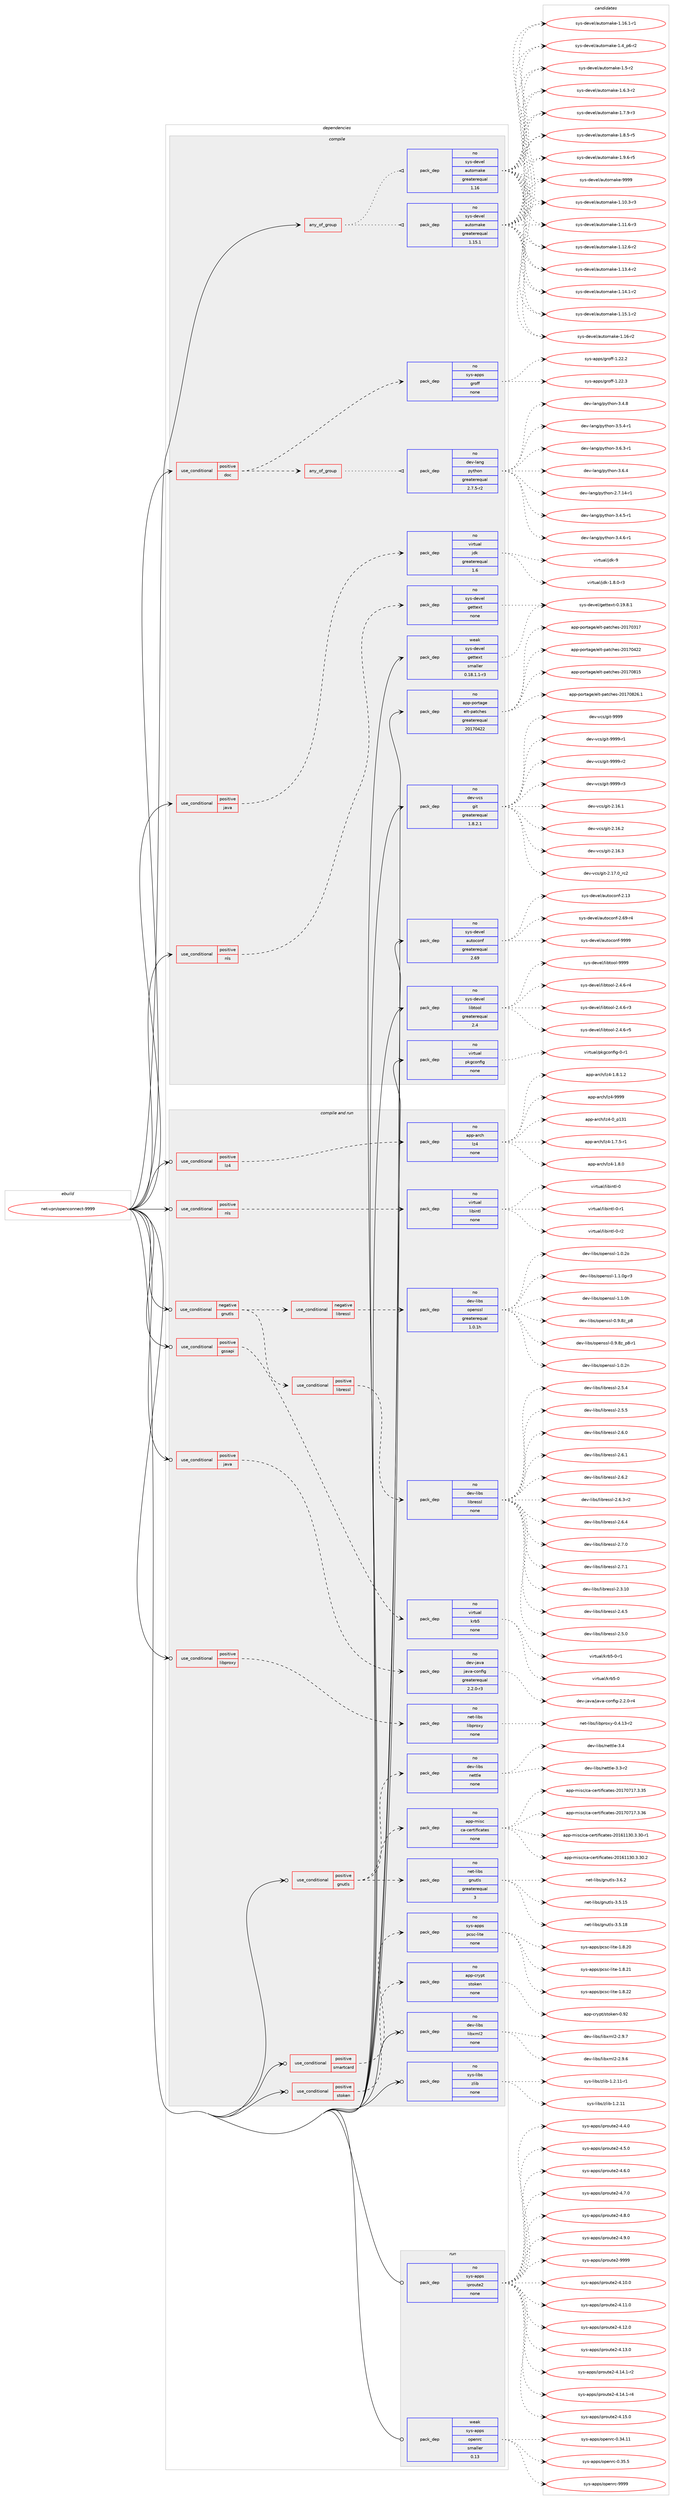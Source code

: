 digraph prolog {

# *************
# Graph options
# *************

newrank=true;
concentrate=true;
compound=true;
graph [rankdir=LR,fontname=Helvetica,fontsize=10,ranksep=1.5];#, ranksep=2.5, nodesep=0.2];
edge  [arrowhead=vee];
node  [fontname=Helvetica,fontsize=10];

# **********
# The ebuild
# **********

subgraph cluster_leftcol {
color=gray;
rank=same;
label=<<i>ebuild</i>>;
id [label="net-vpn/openconnect-9999", color=red, width=4, href="../net-vpn/openconnect-9999.svg"];
}

# ****************
# The dependencies
# ****************

subgraph cluster_midcol {
color=gray;
label=<<i>dependencies</i>>;
subgraph cluster_compile {
fillcolor="#eeeeee";
style=filled;
label=<<i>compile</i>>;
subgraph any49 {
dependency1854 [label=<<TABLE BORDER="0" CELLBORDER="1" CELLSPACING="0" CELLPADDING="4"><TR><TD CELLPADDING="10">any_of_group</TD></TR></TABLE>>, shape=none, color=red];subgraph pack1318 {
dependency1855 [label=<<TABLE BORDER="0" CELLBORDER="1" CELLSPACING="0" CELLPADDING="4" WIDTH="220"><TR><TD ROWSPAN="6" CELLPADDING="30">pack_dep</TD></TR><TR><TD WIDTH="110">no</TD></TR><TR><TD>sys-devel</TD></TR><TR><TD>automake</TD></TR><TR><TD>greaterequal</TD></TR><TR><TD>1.16</TD></TR></TABLE>>, shape=none, color=blue];
}
dependency1854:e -> dependency1855:w [weight=20,style="dotted",arrowhead="oinv"];
subgraph pack1319 {
dependency1856 [label=<<TABLE BORDER="0" CELLBORDER="1" CELLSPACING="0" CELLPADDING="4" WIDTH="220"><TR><TD ROWSPAN="6" CELLPADDING="30">pack_dep</TD></TR><TR><TD WIDTH="110">no</TD></TR><TR><TD>sys-devel</TD></TR><TR><TD>automake</TD></TR><TR><TD>greaterequal</TD></TR><TR><TD>1.15.1</TD></TR></TABLE>>, shape=none, color=blue];
}
dependency1854:e -> dependency1856:w [weight=20,style="dotted",arrowhead="oinv"];
}
id:e -> dependency1854:w [weight=20,style="solid",arrowhead="vee"];
subgraph cond488 {
dependency1857 [label=<<TABLE BORDER="0" CELLBORDER="1" CELLSPACING="0" CELLPADDING="4"><TR><TD ROWSPAN="3" CELLPADDING="10">use_conditional</TD></TR><TR><TD>positive</TD></TR><TR><TD>doc</TD></TR></TABLE>>, shape=none, color=red];
subgraph any50 {
dependency1858 [label=<<TABLE BORDER="0" CELLBORDER="1" CELLSPACING="0" CELLPADDING="4"><TR><TD CELLPADDING="10">any_of_group</TD></TR></TABLE>>, shape=none, color=red];subgraph pack1320 {
dependency1859 [label=<<TABLE BORDER="0" CELLBORDER="1" CELLSPACING="0" CELLPADDING="4" WIDTH="220"><TR><TD ROWSPAN="6" CELLPADDING="30">pack_dep</TD></TR><TR><TD WIDTH="110">no</TD></TR><TR><TD>dev-lang</TD></TR><TR><TD>python</TD></TR><TR><TD>greaterequal</TD></TR><TR><TD>2.7.5-r2</TD></TR></TABLE>>, shape=none, color=blue];
}
dependency1858:e -> dependency1859:w [weight=20,style="dotted",arrowhead="oinv"];
}
dependency1857:e -> dependency1858:w [weight=20,style="dashed",arrowhead="vee"];
subgraph pack1321 {
dependency1860 [label=<<TABLE BORDER="0" CELLBORDER="1" CELLSPACING="0" CELLPADDING="4" WIDTH="220"><TR><TD ROWSPAN="6" CELLPADDING="30">pack_dep</TD></TR><TR><TD WIDTH="110">no</TD></TR><TR><TD>sys-apps</TD></TR><TR><TD>groff</TD></TR><TR><TD>none</TD></TR><TR><TD></TD></TR></TABLE>>, shape=none, color=blue];
}
dependency1857:e -> dependency1860:w [weight=20,style="dashed",arrowhead="vee"];
}
id:e -> dependency1857:w [weight=20,style="solid",arrowhead="vee"];
subgraph cond489 {
dependency1861 [label=<<TABLE BORDER="0" CELLBORDER="1" CELLSPACING="0" CELLPADDING="4"><TR><TD ROWSPAN="3" CELLPADDING="10">use_conditional</TD></TR><TR><TD>positive</TD></TR><TR><TD>java</TD></TR></TABLE>>, shape=none, color=red];
subgraph pack1322 {
dependency1862 [label=<<TABLE BORDER="0" CELLBORDER="1" CELLSPACING="0" CELLPADDING="4" WIDTH="220"><TR><TD ROWSPAN="6" CELLPADDING="30">pack_dep</TD></TR><TR><TD WIDTH="110">no</TD></TR><TR><TD>virtual</TD></TR><TR><TD>jdk</TD></TR><TR><TD>greaterequal</TD></TR><TR><TD>1.6</TD></TR></TABLE>>, shape=none, color=blue];
}
dependency1861:e -> dependency1862:w [weight=20,style="dashed",arrowhead="vee"];
}
id:e -> dependency1861:w [weight=20,style="solid",arrowhead="vee"];
subgraph cond490 {
dependency1863 [label=<<TABLE BORDER="0" CELLBORDER="1" CELLSPACING="0" CELLPADDING="4"><TR><TD ROWSPAN="3" CELLPADDING="10">use_conditional</TD></TR><TR><TD>positive</TD></TR><TR><TD>nls</TD></TR></TABLE>>, shape=none, color=red];
subgraph pack1323 {
dependency1864 [label=<<TABLE BORDER="0" CELLBORDER="1" CELLSPACING="0" CELLPADDING="4" WIDTH="220"><TR><TD ROWSPAN="6" CELLPADDING="30">pack_dep</TD></TR><TR><TD WIDTH="110">no</TD></TR><TR><TD>sys-devel</TD></TR><TR><TD>gettext</TD></TR><TR><TD>none</TD></TR><TR><TD></TD></TR></TABLE>>, shape=none, color=blue];
}
dependency1863:e -> dependency1864:w [weight=20,style="dashed",arrowhead="vee"];
}
id:e -> dependency1863:w [weight=20,style="solid",arrowhead="vee"];
subgraph pack1324 {
dependency1865 [label=<<TABLE BORDER="0" CELLBORDER="1" CELLSPACING="0" CELLPADDING="4" WIDTH="220"><TR><TD ROWSPAN="6" CELLPADDING="30">pack_dep</TD></TR><TR><TD WIDTH="110">no</TD></TR><TR><TD>app-portage</TD></TR><TR><TD>elt-patches</TD></TR><TR><TD>greaterequal</TD></TR><TR><TD>20170422</TD></TR></TABLE>>, shape=none, color=blue];
}
id:e -> dependency1865:w [weight=20,style="solid",arrowhead="vee"];
subgraph pack1325 {
dependency1866 [label=<<TABLE BORDER="0" CELLBORDER="1" CELLSPACING="0" CELLPADDING="4" WIDTH="220"><TR><TD ROWSPAN="6" CELLPADDING="30">pack_dep</TD></TR><TR><TD WIDTH="110">no</TD></TR><TR><TD>dev-vcs</TD></TR><TR><TD>git</TD></TR><TR><TD>greaterequal</TD></TR><TR><TD>1.8.2.1</TD></TR></TABLE>>, shape=none, color=blue];
}
id:e -> dependency1866:w [weight=20,style="solid",arrowhead="vee"];
subgraph pack1326 {
dependency1867 [label=<<TABLE BORDER="0" CELLBORDER="1" CELLSPACING="0" CELLPADDING="4" WIDTH="220"><TR><TD ROWSPAN="6" CELLPADDING="30">pack_dep</TD></TR><TR><TD WIDTH="110">no</TD></TR><TR><TD>sys-devel</TD></TR><TR><TD>autoconf</TD></TR><TR><TD>greaterequal</TD></TR><TR><TD>2.69</TD></TR></TABLE>>, shape=none, color=blue];
}
id:e -> dependency1867:w [weight=20,style="solid",arrowhead="vee"];
subgraph pack1327 {
dependency1868 [label=<<TABLE BORDER="0" CELLBORDER="1" CELLSPACING="0" CELLPADDING="4" WIDTH="220"><TR><TD ROWSPAN="6" CELLPADDING="30">pack_dep</TD></TR><TR><TD WIDTH="110">no</TD></TR><TR><TD>sys-devel</TD></TR><TR><TD>libtool</TD></TR><TR><TD>greaterequal</TD></TR><TR><TD>2.4</TD></TR></TABLE>>, shape=none, color=blue];
}
id:e -> dependency1868:w [weight=20,style="solid",arrowhead="vee"];
subgraph pack1328 {
dependency1869 [label=<<TABLE BORDER="0" CELLBORDER="1" CELLSPACING="0" CELLPADDING="4" WIDTH="220"><TR><TD ROWSPAN="6" CELLPADDING="30">pack_dep</TD></TR><TR><TD WIDTH="110">no</TD></TR><TR><TD>virtual</TD></TR><TR><TD>pkgconfig</TD></TR><TR><TD>none</TD></TR><TR><TD></TD></TR></TABLE>>, shape=none, color=blue];
}
id:e -> dependency1869:w [weight=20,style="solid",arrowhead="vee"];
subgraph pack1329 {
dependency1870 [label=<<TABLE BORDER="0" CELLBORDER="1" CELLSPACING="0" CELLPADDING="4" WIDTH="220"><TR><TD ROWSPAN="6" CELLPADDING="30">pack_dep</TD></TR><TR><TD WIDTH="110">weak</TD></TR><TR><TD>sys-devel</TD></TR><TR><TD>gettext</TD></TR><TR><TD>smaller</TD></TR><TR><TD>0.18.1.1-r3</TD></TR></TABLE>>, shape=none, color=blue];
}
id:e -> dependency1870:w [weight=20,style="solid",arrowhead="vee"];
}
subgraph cluster_compileandrun {
fillcolor="#eeeeee";
style=filled;
label=<<i>compile and run</i>>;
subgraph cond491 {
dependency1871 [label=<<TABLE BORDER="0" CELLBORDER="1" CELLSPACING="0" CELLPADDING="4"><TR><TD ROWSPAN="3" CELLPADDING="10">use_conditional</TD></TR><TR><TD>negative</TD></TR><TR><TD>gnutls</TD></TR></TABLE>>, shape=none, color=red];
subgraph cond492 {
dependency1872 [label=<<TABLE BORDER="0" CELLBORDER="1" CELLSPACING="0" CELLPADDING="4"><TR><TD ROWSPAN="3" CELLPADDING="10">use_conditional</TD></TR><TR><TD>negative</TD></TR><TR><TD>libressl</TD></TR></TABLE>>, shape=none, color=red];
subgraph pack1330 {
dependency1873 [label=<<TABLE BORDER="0" CELLBORDER="1" CELLSPACING="0" CELLPADDING="4" WIDTH="220"><TR><TD ROWSPAN="6" CELLPADDING="30">pack_dep</TD></TR><TR><TD WIDTH="110">no</TD></TR><TR><TD>dev-libs</TD></TR><TR><TD>openssl</TD></TR><TR><TD>greaterequal</TD></TR><TR><TD>1.0.1h</TD></TR></TABLE>>, shape=none, color=blue];
}
dependency1872:e -> dependency1873:w [weight=20,style="dashed",arrowhead="vee"];
}
dependency1871:e -> dependency1872:w [weight=20,style="dashed",arrowhead="vee"];
subgraph cond493 {
dependency1874 [label=<<TABLE BORDER="0" CELLBORDER="1" CELLSPACING="0" CELLPADDING="4"><TR><TD ROWSPAN="3" CELLPADDING="10">use_conditional</TD></TR><TR><TD>positive</TD></TR><TR><TD>libressl</TD></TR></TABLE>>, shape=none, color=red];
subgraph pack1331 {
dependency1875 [label=<<TABLE BORDER="0" CELLBORDER="1" CELLSPACING="0" CELLPADDING="4" WIDTH="220"><TR><TD ROWSPAN="6" CELLPADDING="30">pack_dep</TD></TR><TR><TD WIDTH="110">no</TD></TR><TR><TD>dev-libs</TD></TR><TR><TD>libressl</TD></TR><TR><TD>none</TD></TR><TR><TD></TD></TR></TABLE>>, shape=none, color=blue];
}
dependency1874:e -> dependency1875:w [weight=20,style="dashed",arrowhead="vee"];
}
dependency1871:e -> dependency1874:w [weight=20,style="dashed",arrowhead="vee"];
}
id:e -> dependency1871:w [weight=20,style="solid",arrowhead="odotvee"];
subgraph cond494 {
dependency1876 [label=<<TABLE BORDER="0" CELLBORDER="1" CELLSPACING="0" CELLPADDING="4"><TR><TD ROWSPAN="3" CELLPADDING="10">use_conditional</TD></TR><TR><TD>positive</TD></TR><TR><TD>gnutls</TD></TR></TABLE>>, shape=none, color=red];
subgraph pack1332 {
dependency1877 [label=<<TABLE BORDER="0" CELLBORDER="1" CELLSPACING="0" CELLPADDING="4" WIDTH="220"><TR><TD ROWSPAN="6" CELLPADDING="30">pack_dep</TD></TR><TR><TD WIDTH="110">no</TD></TR><TR><TD>app-misc</TD></TR><TR><TD>ca-certificates</TD></TR><TR><TD>none</TD></TR><TR><TD></TD></TR></TABLE>>, shape=none, color=blue];
}
dependency1876:e -> dependency1877:w [weight=20,style="dashed",arrowhead="vee"];
subgraph pack1333 {
dependency1878 [label=<<TABLE BORDER="0" CELLBORDER="1" CELLSPACING="0" CELLPADDING="4" WIDTH="220"><TR><TD ROWSPAN="6" CELLPADDING="30">pack_dep</TD></TR><TR><TD WIDTH="110">no</TD></TR><TR><TD>dev-libs</TD></TR><TR><TD>nettle</TD></TR><TR><TD>none</TD></TR><TR><TD></TD></TR></TABLE>>, shape=none, color=blue];
}
dependency1876:e -> dependency1878:w [weight=20,style="dashed",arrowhead="vee"];
subgraph pack1334 {
dependency1879 [label=<<TABLE BORDER="0" CELLBORDER="1" CELLSPACING="0" CELLPADDING="4" WIDTH="220"><TR><TD ROWSPAN="6" CELLPADDING="30">pack_dep</TD></TR><TR><TD WIDTH="110">no</TD></TR><TR><TD>net-libs</TD></TR><TR><TD>gnutls</TD></TR><TR><TD>greaterequal</TD></TR><TR><TD>3</TD></TR></TABLE>>, shape=none, color=blue];
}
dependency1876:e -> dependency1879:w [weight=20,style="dashed",arrowhead="vee"];
}
id:e -> dependency1876:w [weight=20,style="solid",arrowhead="odotvee"];
subgraph cond495 {
dependency1880 [label=<<TABLE BORDER="0" CELLBORDER="1" CELLSPACING="0" CELLPADDING="4"><TR><TD ROWSPAN="3" CELLPADDING="10">use_conditional</TD></TR><TR><TD>positive</TD></TR><TR><TD>gssapi</TD></TR></TABLE>>, shape=none, color=red];
subgraph pack1335 {
dependency1881 [label=<<TABLE BORDER="0" CELLBORDER="1" CELLSPACING="0" CELLPADDING="4" WIDTH="220"><TR><TD ROWSPAN="6" CELLPADDING="30">pack_dep</TD></TR><TR><TD WIDTH="110">no</TD></TR><TR><TD>virtual</TD></TR><TR><TD>krb5</TD></TR><TR><TD>none</TD></TR><TR><TD></TD></TR></TABLE>>, shape=none, color=blue];
}
dependency1880:e -> dependency1881:w [weight=20,style="dashed",arrowhead="vee"];
}
id:e -> dependency1880:w [weight=20,style="solid",arrowhead="odotvee"];
subgraph cond496 {
dependency1882 [label=<<TABLE BORDER="0" CELLBORDER="1" CELLSPACING="0" CELLPADDING="4"><TR><TD ROWSPAN="3" CELLPADDING="10">use_conditional</TD></TR><TR><TD>positive</TD></TR><TR><TD>java</TD></TR></TABLE>>, shape=none, color=red];
subgraph pack1336 {
dependency1883 [label=<<TABLE BORDER="0" CELLBORDER="1" CELLSPACING="0" CELLPADDING="4" WIDTH="220"><TR><TD ROWSPAN="6" CELLPADDING="30">pack_dep</TD></TR><TR><TD WIDTH="110">no</TD></TR><TR><TD>dev-java</TD></TR><TR><TD>java-config</TD></TR><TR><TD>greaterequal</TD></TR><TR><TD>2.2.0-r3</TD></TR></TABLE>>, shape=none, color=blue];
}
dependency1882:e -> dependency1883:w [weight=20,style="dashed",arrowhead="vee"];
}
id:e -> dependency1882:w [weight=20,style="solid",arrowhead="odotvee"];
subgraph cond497 {
dependency1884 [label=<<TABLE BORDER="0" CELLBORDER="1" CELLSPACING="0" CELLPADDING="4"><TR><TD ROWSPAN="3" CELLPADDING="10">use_conditional</TD></TR><TR><TD>positive</TD></TR><TR><TD>libproxy</TD></TR></TABLE>>, shape=none, color=red];
subgraph pack1337 {
dependency1885 [label=<<TABLE BORDER="0" CELLBORDER="1" CELLSPACING="0" CELLPADDING="4" WIDTH="220"><TR><TD ROWSPAN="6" CELLPADDING="30">pack_dep</TD></TR><TR><TD WIDTH="110">no</TD></TR><TR><TD>net-libs</TD></TR><TR><TD>libproxy</TD></TR><TR><TD>none</TD></TR><TR><TD></TD></TR></TABLE>>, shape=none, color=blue];
}
dependency1884:e -> dependency1885:w [weight=20,style="dashed",arrowhead="vee"];
}
id:e -> dependency1884:w [weight=20,style="solid",arrowhead="odotvee"];
subgraph cond498 {
dependency1886 [label=<<TABLE BORDER="0" CELLBORDER="1" CELLSPACING="0" CELLPADDING="4"><TR><TD ROWSPAN="3" CELLPADDING="10">use_conditional</TD></TR><TR><TD>positive</TD></TR><TR><TD>lz4</TD></TR></TABLE>>, shape=none, color=red];
subgraph pack1338 {
dependency1887 [label=<<TABLE BORDER="0" CELLBORDER="1" CELLSPACING="0" CELLPADDING="4" WIDTH="220"><TR><TD ROWSPAN="6" CELLPADDING="30">pack_dep</TD></TR><TR><TD WIDTH="110">no</TD></TR><TR><TD>app-arch</TD></TR><TR><TD>lz4</TD></TR><TR><TD>none</TD></TR><TR><TD></TD></TR></TABLE>>, shape=none, color=blue];
}
dependency1886:e -> dependency1887:w [weight=20,style="dashed",arrowhead="vee"];
}
id:e -> dependency1886:w [weight=20,style="solid",arrowhead="odotvee"];
subgraph cond499 {
dependency1888 [label=<<TABLE BORDER="0" CELLBORDER="1" CELLSPACING="0" CELLPADDING="4"><TR><TD ROWSPAN="3" CELLPADDING="10">use_conditional</TD></TR><TR><TD>positive</TD></TR><TR><TD>nls</TD></TR></TABLE>>, shape=none, color=red];
subgraph pack1339 {
dependency1889 [label=<<TABLE BORDER="0" CELLBORDER="1" CELLSPACING="0" CELLPADDING="4" WIDTH="220"><TR><TD ROWSPAN="6" CELLPADDING="30">pack_dep</TD></TR><TR><TD WIDTH="110">no</TD></TR><TR><TD>virtual</TD></TR><TR><TD>libintl</TD></TR><TR><TD>none</TD></TR><TR><TD></TD></TR></TABLE>>, shape=none, color=blue];
}
dependency1888:e -> dependency1889:w [weight=20,style="dashed",arrowhead="vee"];
}
id:e -> dependency1888:w [weight=20,style="solid",arrowhead="odotvee"];
subgraph cond500 {
dependency1890 [label=<<TABLE BORDER="0" CELLBORDER="1" CELLSPACING="0" CELLPADDING="4"><TR><TD ROWSPAN="3" CELLPADDING="10">use_conditional</TD></TR><TR><TD>positive</TD></TR><TR><TD>smartcard</TD></TR></TABLE>>, shape=none, color=red];
subgraph pack1340 {
dependency1891 [label=<<TABLE BORDER="0" CELLBORDER="1" CELLSPACING="0" CELLPADDING="4" WIDTH="220"><TR><TD ROWSPAN="6" CELLPADDING="30">pack_dep</TD></TR><TR><TD WIDTH="110">no</TD></TR><TR><TD>sys-apps</TD></TR><TR><TD>pcsc-lite</TD></TR><TR><TD>none</TD></TR><TR><TD></TD></TR></TABLE>>, shape=none, color=blue];
}
dependency1890:e -> dependency1891:w [weight=20,style="dashed",arrowhead="vee"];
}
id:e -> dependency1890:w [weight=20,style="solid",arrowhead="odotvee"];
subgraph cond501 {
dependency1892 [label=<<TABLE BORDER="0" CELLBORDER="1" CELLSPACING="0" CELLPADDING="4"><TR><TD ROWSPAN="3" CELLPADDING="10">use_conditional</TD></TR><TR><TD>positive</TD></TR><TR><TD>stoken</TD></TR></TABLE>>, shape=none, color=red];
subgraph pack1341 {
dependency1893 [label=<<TABLE BORDER="0" CELLBORDER="1" CELLSPACING="0" CELLPADDING="4" WIDTH="220"><TR><TD ROWSPAN="6" CELLPADDING="30">pack_dep</TD></TR><TR><TD WIDTH="110">no</TD></TR><TR><TD>app-crypt</TD></TR><TR><TD>stoken</TD></TR><TR><TD>none</TD></TR><TR><TD></TD></TR></TABLE>>, shape=none, color=blue];
}
dependency1892:e -> dependency1893:w [weight=20,style="dashed",arrowhead="vee"];
}
id:e -> dependency1892:w [weight=20,style="solid",arrowhead="odotvee"];
subgraph pack1342 {
dependency1894 [label=<<TABLE BORDER="0" CELLBORDER="1" CELLSPACING="0" CELLPADDING="4" WIDTH="220"><TR><TD ROWSPAN="6" CELLPADDING="30">pack_dep</TD></TR><TR><TD WIDTH="110">no</TD></TR><TR><TD>dev-libs</TD></TR><TR><TD>libxml2</TD></TR><TR><TD>none</TD></TR><TR><TD></TD></TR></TABLE>>, shape=none, color=blue];
}
id:e -> dependency1894:w [weight=20,style="solid",arrowhead="odotvee"];
subgraph pack1343 {
dependency1895 [label=<<TABLE BORDER="0" CELLBORDER="1" CELLSPACING="0" CELLPADDING="4" WIDTH="220"><TR><TD ROWSPAN="6" CELLPADDING="30">pack_dep</TD></TR><TR><TD WIDTH="110">no</TD></TR><TR><TD>sys-libs</TD></TR><TR><TD>zlib</TD></TR><TR><TD>none</TD></TR><TR><TD></TD></TR></TABLE>>, shape=none, color=blue];
}
id:e -> dependency1895:w [weight=20,style="solid",arrowhead="odotvee"];
}
subgraph cluster_run {
fillcolor="#eeeeee";
style=filled;
label=<<i>run</i>>;
subgraph pack1344 {
dependency1896 [label=<<TABLE BORDER="0" CELLBORDER="1" CELLSPACING="0" CELLPADDING="4" WIDTH="220"><TR><TD ROWSPAN="6" CELLPADDING="30">pack_dep</TD></TR><TR><TD WIDTH="110">no</TD></TR><TR><TD>sys-apps</TD></TR><TR><TD>iproute2</TD></TR><TR><TD>none</TD></TR><TR><TD></TD></TR></TABLE>>, shape=none, color=blue];
}
id:e -> dependency1896:w [weight=20,style="solid",arrowhead="odot"];
subgraph pack1345 {
dependency1897 [label=<<TABLE BORDER="0" CELLBORDER="1" CELLSPACING="0" CELLPADDING="4" WIDTH="220"><TR><TD ROWSPAN="6" CELLPADDING="30">pack_dep</TD></TR><TR><TD WIDTH="110">weak</TD></TR><TR><TD>sys-apps</TD></TR><TR><TD>openrc</TD></TR><TR><TD>smaller</TD></TR><TR><TD>0.13</TD></TR></TABLE>>, shape=none, color=blue];
}
id:e -> dependency1897:w [weight=20,style="solid",arrowhead="odot"];
}
}

# **************
# The candidates
# **************

subgraph cluster_choices {
rank=same;
color=gray;
label=<<i>candidates</i>>;

subgraph choice1318 {
color=black;
nodesep=1;
choice11512111545100101118101108479711711611110997107101454946494846514511451 [label="sys-devel/automake-1.10.3-r3", color=red, width=4,href="../sys-devel/automake-1.10.3-r3.svg"];
choice11512111545100101118101108479711711611110997107101454946494946544511451 [label="sys-devel/automake-1.11.6-r3", color=red, width=4,href="../sys-devel/automake-1.11.6-r3.svg"];
choice11512111545100101118101108479711711611110997107101454946495046544511450 [label="sys-devel/automake-1.12.6-r2", color=red, width=4,href="../sys-devel/automake-1.12.6-r2.svg"];
choice11512111545100101118101108479711711611110997107101454946495146524511450 [label="sys-devel/automake-1.13.4-r2", color=red, width=4,href="../sys-devel/automake-1.13.4-r2.svg"];
choice11512111545100101118101108479711711611110997107101454946495246494511450 [label="sys-devel/automake-1.14.1-r2", color=red, width=4,href="../sys-devel/automake-1.14.1-r2.svg"];
choice11512111545100101118101108479711711611110997107101454946495346494511450 [label="sys-devel/automake-1.15.1-r2", color=red, width=4,href="../sys-devel/automake-1.15.1-r2.svg"];
choice1151211154510010111810110847971171161111099710710145494649544511450 [label="sys-devel/automake-1.16-r2", color=red, width=4,href="../sys-devel/automake-1.16-r2.svg"];
choice11512111545100101118101108479711711611110997107101454946495446494511449 [label="sys-devel/automake-1.16.1-r1", color=red, width=4,href="../sys-devel/automake-1.16.1-r1.svg"];
choice115121115451001011181011084797117116111109971071014549465295112544511450 [label="sys-devel/automake-1.4_p6-r2", color=red, width=4,href="../sys-devel/automake-1.4_p6-r2.svg"];
choice11512111545100101118101108479711711611110997107101454946534511450 [label="sys-devel/automake-1.5-r2", color=red, width=4,href="../sys-devel/automake-1.5-r2.svg"];
choice115121115451001011181011084797117116111109971071014549465446514511450 [label="sys-devel/automake-1.6.3-r2", color=red, width=4,href="../sys-devel/automake-1.6.3-r2.svg"];
choice115121115451001011181011084797117116111109971071014549465546574511451 [label="sys-devel/automake-1.7.9-r3", color=red, width=4,href="../sys-devel/automake-1.7.9-r3.svg"];
choice115121115451001011181011084797117116111109971071014549465646534511453 [label="sys-devel/automake-1.8.5-r5", color=red, width=4,href="../sys-devel/automake-1.8.5-r5.svg"];
choice115121115451001011181011084797117116111109971071014549465746544511453 [label="sys-devel/automake-1.9.6-r5", color=red, width=4,href="../sys-devel/automake-1.9.6-r5.svg"];
choice115121115451001011181011084797117116111109971071014557575757 [label="sys-devel/automake-9999", color=red, width=4,href="../sys-devel/automake-9999.svg"];
dependency1855:e -> choice11512111545100101118101108479711711611110997107101454946494846514511451:w [style=dotted,weight="100"];
dependency1855:e -> choice11512111545100101118101108479711711611110997107101454946494946544511451:w [style=dotted,weight="100"];
dependency1855:e -> choice11512111545100101118101108479711711611110997107101454946495046544511450:w [style=dotted,weight="100"];
dependency1855:e -> choice11512111545100101118101108479711711611110997107101454946495146524511450:w [style=dotted,weight="100"];
dependency1855:e -> choice11512111545100101118101108479711711611110997107101454946495246494511450:w [style=dotted,weight="100"];
dependency1855:e -> choice11512111545100101118101108479711711611110997107101454946495346494511450:w [style=dotted,weight="100"];
dependency1855:e -> choice1151211154510010111810110847971171161111099710710145494649544511450:w [style=dotted,weight="100"];
dependency1855:e -> choice11512111545100101118101108479711711611110997107101454946495446494511449:w [style=dotted,weight="100"];
dependency1855:e -> choice115121115451001011181011084797117116111109971071014549465295112544511450:w [style=dotted,weight="100"];
dependency1855:e -> choice11512111545100101118101108479711711611110997107101454946534511450:w [style=dotted,weight="100"];
dependency1855:e -> choice115121115451001011181011084797117116111109971071014549465446514511450:w [style=dotted,weight="100"];
dependency1855:e -> choice115121115451001011181011084797117116111109971071014549465546574511451:w [style=dotted,weight="100"];
dependency1855:e -> choice115121115451001011181011084797117116111109971071014549465646534511453:w [style=dotted,weight="100"];
dependency1855:e -> choice115121115451001011181011084797117116111109971071014549465746544511453:w [style=dotted,weight="100"];
dependency1855:e -> choice115121115451001011181011084797117116111109971071014557575757:w [style=dotted,weight="100"];
}
subgraph choice1319 {
color=black;
nodesep=1;
choice11512111545100101118101108479711711611110997107101454946494846514511451 [label="sys-devel/automake-1.10.3-r3", color=red, width=4,href="../sys-devel/automake-1.10.3-r3.svg"];
choice11512111545100101118101108479711711611110997107101454946494946544511451 [label="sys-devel/automake-1.11.6-r3", color=red, width=4,href="../sys-devel/automake-1.11.6-r3.svg"];
choice11512111545100101118101108479711711611110997107101454946495046544511450 [label="sys-devel/automake-1.12.6-r2", color=red, width=4,href="../sys-devel/automake-1.12.6-r2.svg"];
choice11512111545100101118101108479711711611110997107101454946495146524511450 [label="sys-devel/automake-1.13.4-r2", color=red, width=4,href="../sys-devel/automake-1.13.4-r2.svg"];
choice11512111545100101118101108479711711611110997107101454946495246494511450 [label="sys-devel/automake-1.14.1-r2", color=red, width=4,href="../sys-devel/automake-1.14.1-r2.svg"];
choice11512111545100101118101108479711711611110997107101454946495346494511450 [label="sys-devel/automake-1.15.1-r2", color=red, width=4,href="../sys-devel/automake-1.15.1-r2.svg"];
choice1151211154510010111810110847971171161111099710710145494649544511450 [label="sys-devel/automake-1.16-r2", color=red, width=4,href="../sys-devel/automake-1.16-r2.svg"];
choice11512111545100101118101108479711711611110997107101454946495446494511449 [label="sys-devel/automake-1.16.1-r1", color=red, width=4,href="../sys-devel/automake-1.16.1-r1.svg"];
choice115121115451001011181011084797117116111109971071014549465295112544511450 [label="sys-devel/automake-1.4_p6-r2", color=red, width=4,href="../sys-devel/automake-1.4_p6-r2.svg"];
choice11512111545100101118101108479711711611110997107101454946534511450 [label="sys-devel/automake-1.5-r2", color=red, width=4,href="../sys-devel/automake-1.5-r2.svg"];
choice115121115451001011181011084797117116111109971071014549465446514511450 [label="sys-devel/automake-1.6.3-r2", color=red, width=4,href="../sys-devel/automake-1.6.3-r2.svg"];
choice115121115451001011181011084797117116111109971071014549465546574511451 [label="sys-devel/automake-1.7.9-r3", color=red, width=4,href="../sys-devel/automake-1.7.9-r3.svg"];
choice115121115451001011181011084797117116111109971071014549465646534511453 [label="sys-devel/automake-1.8.5-r5", color=red, width=4,href="../sys-devel/automake-1.8.5-r5.svg"];
choice115121115451001011181011084797117116111109971071014549465746544511453 [label="sys-devel/automake-1.9.6-r5", color=red, width=4,href="../sys-devel/automake-1.9.6-r5.svg"];
choice115121115451001011181011084797117116111109971071014557575757 [label="sys-devel/automake-9999", color=red, width=4,href="../sys-devel/automake-9999.svg"];
dependency1856:e -> choice11512111545100101118101108479711711611110997107101454946494846514511451:w [style=dotted,weight="100"];
dependency1856:e -> choice11512111545100101118101108479711711611110997107101454946494946544511451:w [style=dotted,weight="100"];
dependency1856:e -> choice11512111545100101118101108479711711611110997107101454946495046544511450:w [style=dotted,weight="100"];
dependency1856:e -> choice11512111545100101118101108479711711611110997107101454946495146524511450:w [style=dotted,weight="100"];
dependency1856:e -> choice11512111545100101118101108479711711611110997107101454946495246494511450:w [style=dotted,weight="100"];
dependency1856:e -> choice11512111545100101118101108479711711611110997107101454946495346494511450:w [style=dotted,weight="100"];
dependency1856:e -> choice1151211154510010111810110847971171161111099710710145494649544511450:w [style=dotted,weight="100"];
dependency1856:e -> choice11512111545100101118101108479711711611110997107101454946495446494511449:w [style=dotted,weight="100"];
dependency1856:e -> choice115121115451001011181011084797117116111109971071014549465295112544511450:w [style=dotted,weight="100"];
dependency1856:e -> choice11512111545100101118101108479711711611110997107101454946534511450:w [style=dotted,weight="100"];
dependency1856:e -> choice115121115451001011181011084797117116111109971071014549465446514511450:w [style=dotted,weight="100"];
dependency1856:e -> choice115121115451001011181011084797117116111109971071014549465546574511451:w [style=dotted,weight="100"];
dependency1856:e -> choice115121115451001011181011084797117116111109971071014549465646534511453:w [style=dotted,weight="100"];
dependency1856:e -> choice115121115451001011181011084797117116111109971071014549465746544511453:w [style=dotted,weight="100"];
dependency1856:e -> choice115121115451001011181011084797117116111109971071014557575757:w [style=dotted,weight="100"];
}
subgraph choice1320 {
color=black;
nodesep=1;
choice100101118451089711010347112121116104111110455046554649524511449 [label="dev-lang/python-2.7.14-r1", color=red, width=4,href="../dev-lang/python-2.7.14-r1.svg"];
choice1001011184510897110103471121211161041111104551465246534511449 [label="dev-lang/python-3.4.5-r1", color=red, width=4,href="../dev-lang/python-3.4.5-r1.svg"];
choice1001011184510897110103471121211161041111104551465246544511449 [label="dev-lang/python-3.4.6-r1", color=red, width=4,href="../dev-lang/python-3.4.6-r1.svg"];
choice100101118451089711010347112121116104111110455146524656 [label="dev-lang/python-3.4.8", color=red, width=4,href="../dev-lang/python-3.4.8.svg"];
choice1001011184510897110103471121211161041111104551465346524511449 [label="dev-lang/python-3.5.4-r1", color=red, width=4,href="../dev-lang/python-3.5.4-r1.svg"];
choice1001011184510897110103471121211161041111104551465446514511449 [label="dev-lang/python-3.6.3-r1", color=red, width=4,href="../dev-lang/python-3.6.3-r1.svg"];
choice100101118451089711010347112121116104111110455146544652 [label="dev-lang/python-3.6.4", color=red, width=4,href="../dev-lang/python-3.6.4.svg"];
dependency1859:e -> choice100101118451089711010347112121116104111110455046554649524511449:w [style=dotted,weight="100"];
dependency1859:e -> choice1001011184510897110103471121211161041111104551465246534511449:w [style=dotted,weight="100"];
dependency1859:e -> choice1001011184510897110103471121211161041111104551465246544511449:w [style=dotted,weight="100"];
dependency1859:e -> choice100101118451089711010347112121116104111110455146524656:w [style=dotted,weight="100"];
dependency1859:e -> choice1001011184510897110103471121211161041111104551465346524511449:w [style=dotted,weight="100"];
dependency1859:e -> choice1001011184510897110103471121211161041111104551465446514511449:w [style=dotted,weight="100"];
dependency1859:e -> choice100101118451089711010347112121116104111110455146544652:w [style=dotted,weight="100"];
}
subgraph choice1321 {
color=black;
nodesep=1;
choice11512111545971121121154710311411110210245494650504650 [label="sys-apps/groff-1.22.2", color=red, width=4,href="../sys-apps/groff-1.22.2.svg"];
choice11512111545971121121154710311411110210245494650504651 [label="sys-apps/groff-1.22.3", color=red, width=4,href="../sys-apps/groff-1.22.3.svg"];
dependency1860:e -> choice11512111545971121121154710311411110210245494650504650:w [style=dotted,weight="100"];
dependency1860:e -> choice11512111545971121121154710311411110210245494650504651:w [style=dotted,weight="100"];
}
subgraph choice1322 {
color=black;
nodesep=1;
choice11810511411611797108471061001074549465646484511451 [label="virtual/jdk-1.8.0-r3", color=red, width=4,href="../virtual/jdk-1.8.0-r3.svg"];
choice11810511411611797108471061001074557 [label="virtual/jdk-9", color=red, width=4,href="../virtual/jdk-9.svg"];
dependency1862:e -> choice11810511411611797108471061001074549465646484511451:w [style=dotted,weight="100"];
dependency1862:e -> choice11810511411611797108471061001074557:w [style=dotted,weight="100"];
}
subgraph choice1323 {
color=black;
nodesep=1;
choice1151211154510010111810110847103101116116101120116454846495746564649 [label="sys-devel/gettext-0.19.8.1", color=red, width=4,href="../sys-devel/gettext-0.19.8.1.svg"];
dependency1864:e -> choice1151211154510010111810110847103101116116101120116454846495746564649:w [style=dotted,weight="100"];
}
subgraph choice1324 {
color=black;
nodesep=1;
choice97112112451121111141169710310147101108116451129711699104101115455048495548514955 [label="app-portage/elt-patches-20170317", color=red, width=4,href="../app-portage/elt-patches-20170317.svg"];
choice97112112451121111141169710310147101108116451129711699104101115455048495548525050 [label="app-portage/elt-patches-20170422", color=red, width=4,href="../app-portage/elt-patches-20170422.svg"];
choice97112112451121111141169710310147101108116451129711699104101115455048495548564953 [label="app-portage/elt-patches-20170815", color=red, width=4,href="../app-portage/elt-patches-20170815.svg"];
choice971121124511211111411697103101471011081164511297116991041011154550484955485650544649 [label="app-portage/elt-patches-20170826.1", color=red, width=4,href="../app-portage/elt-patches-20170826.1.svg"];
dependency1865:e -> choice97112112451121111141169710310147101108116451129711699104101115455048495548514955:w [style=dotted,weight="100"];
dependency1865:e -> choice97112112451121111141169710310147101108116451129711699104101115455048495548525050:w [style=dotted,weight="100"];
dependency1865:e -> choice97112112451121111141169710310147101108116451129711699104101115455048495548564953:w [style=dotted,weight="100"];
dependency1865:e -> choice971121124511211111411697103101471011081164511297116991041011154550484955485650544649:w [style=dotted,weight="100"];
}
subgraph choice1325 {
color=black;
nodesep=1;
choice10010111845118991154710310511645504649544649 [label="dev-vcs/git-2.16.1", color=red, width=4,href="../dev-vcs/git-2.16.1.svg"];
choice10010111845118991154710310511645504649544650 [label="dev-vcs/git-2.16.2", color=red, width=4,href="../dev-vcs/git-2.16.2.svg"];
choice10010111845118991154710310511645504649544651 [label="dev-vcs/git-2.16.3", color=red, width=4,href="../dev-vcs/git-2.16.3.svg"];
choice10010111845118991154710310511645504649554648951149950 [label="dev-vcs/git-2.17.0_rc2", color=red, width=4,href="../dev-vcs/git-2.17.0_rc2.svg"];
choice1001011184511899115471031051164557575757 [label="dev-vcs/git-9999", color=red, width=4,href="../dev-vcs/git-9999.svg"];
choice10010111845118991154710310511645575757574511449 [label="dev-vcs/git-9999-r1", color=red, width=4,href="../dev-vcs/git-9999-r1.svg"];
choice10010111845118991154710310511645575757574511450 [label="dev-vcs/git-9999-r2", color=red, width=4,href="../dev-vcs/git-9999-r2.svg"];
choice10010111845118991154710310511645575757574511451 [label="dev-vcs/git-9999-r3", color=red, width=4,href="../dev-vcs/git-9999-r3.svg"];
dependency1866:e -> choice10010111845118991154710310511645504649544649:w [style=dotted,weight="100"];
dependency1866:e -> choice10010111845118991154710310511645504649544650:w [style=dotted,weight="100"];
dependency1866:e -> choice10010111845118991154710310511645504649544651:w [style=dotted,weight="100"];
dependency1866:e -> choice10010111845118991154710310511645504649554648951149950:w [style=dotted,weight="100"];
dependency1866:e -> choice1001011184511899115471031051164557575757:w [style=dotted,weight="100"];
dependency1866:e -> choice10010111845118991154710310511645575757574511449:w [style=dotted,weight="100"];
dependency1866:e -> choice10010111845118991154710310511645575757574511450:w [style=dotted,weight="100"];
dependency1866:e -> choice10010111845118991154710310511645575757574511451:w [style=dotted,weight="100"];
}
subgraph choice1326 {
color=black;
nodesep=1;
choice115121115451001011181011084797117116111991111101024550464951 [label="sys-devel/autoconf-2.13", color=red, width=4,href="../sys-devel/autoconf-2.13.svg"];
choice1151211154510010111810110847971171161119911111010245504654574511452 [label="sys-devel/autoconf-2.69-r4", color=red, width=4,href="../sys-devel/autoconf-2.69-r4.svg"];
choice115121115451001011181011084797117116111991111101024557575757 [label="sys-devel/autoconf-9999", color=red, width=4,href="../sys-devel/autoconf-9999.svg"];
dependency1867:e -> choice115121115451001011181011084797117116111991111101024550464951:w [style=dotted,weight="100"];
dependency1867:e -> choice1151211154510010111810110847971171161119911111010245504654574511452:w [style=dotted,weight="100"];
dependency1867:e -> choice115121115451001011181011084797117116111991111101024557575757:w [style=dotted,weight="100"];
}
subgraph choice1327 {
color=black;
nodesep=1;
choice1151211154510010111810110847108105981161111111084550465246544511451 [label="sys-devel/libtool-2.4.6-r3", color=red, width=4,href="../sys-devel/libtool-2.4.6-r3.svg"];
choice1151211154510010111810110847108105981161111111084550465246544511452 [label="sys-devel/libtool-2.4.6-r4", color=red, width=4,href="../sys-devel/libtool-2.4.6-r4.svg"];
choice1151211154510010111810110847108105981161111111084550465246544511453 [label="sys-devel/libtool-2.4.6-r5", color=red, width=4,href="../sys-devel/libtool-2.4.6-r5.svg"];
choice1151211154510010111810110847108105981161111111084557575757 [label="sys-devel/libtool-9999", color=red, width=4,href="../sys-devel/libtool-9999.svg"];
dependency1868:e -> choice1151211154510010111810110847108105981161111111084550465246544511451:w [style=dotted,weight="100"];
dependency1868:e -> choice1151211154510010111810110847108105981161111111084550465246544511452:w [style=dotted,weight="100"];
dependency1868:e -> choice1151211154510010111810110847108105981161111111084550465246544511453:w [style=dotted,weight="100"];
dependency1868:e -> choice1151211154510010111810110847108105981161111111084557575757:w [style=dotted,weight="100"];
}
subgraph choice1328 {
color=black;
nodesep=1;
choice11810511411611797108471121071039911111010210510345484511449 [label="virtual/pkgconfig-0-r1", color=red, width=4,href="../virtual/pkgconfig-0-r1.svg"];
dependency1869:e -> choice11810511411611797108471121071039911111010210510345484511449:w [style=dotted,weight="100"];
}
subgraph choice1329 {
color=black;
nodesep=1;
choice1151211154510010111810110847103101116116101120116454846495746564649 [label="sys-devel/gettext-0.19.8.1", color=red, width=4,href="../sys-devel/gettext-0.19.8.1.svg"];
dependency1870:e -> choice1151211154510010111810110847103101116116101120116454846495746564649:w [style=dotted,weight="100"];
}
subgraph choice1330 {
color=black;
nodesep=1;
choice1001011184510810598115471111121011101151151084548465746561229511256 [label="dev-libs/openssl-0.9.8z_p8", color=red, width=4,href="../dev-libs/openssl-0.9.8z_p8.svg"];
choice10010111845108105981154711111210111011511510845484657465612295112564511449 [label="dev-libs/openssl-0.9.8z_p8-r1", color=red, width=4,href="../dev-libs/openssl-0.9.8z_p8-r1.svg"];
choice100101118451081059811547111112101110115115108454946484650110 [label="dev-libs/openssl-1.0.2n", color=red, width=4,href="../dev-libs/openssl-1.0.2n.svg"];
choice100101118451081059811547111112101110115115108454946484650111 [label="dev-libs/openssl-1.0.2o", color=red, width=4,href="../dev-libs/openssl-1.0.2o.svg"];
choice1001011184510810598115471111121011101151151084549464946481034511451 [label="dev-libs/openssl-1.1.0g-r3", color=red, width=4,href="../dev-libs/openssl-1.1.0g-r3.svg"];
choice100101118451081059811547111112101110115115108454946494648104 [label="dev-libs/openssl-1.1.0h", color=red, width=4,href="../dev-libs/openssl-1.1.0h.svg"];
dependency1873:e -> choice1001011184510810598115471111121011101151151084548465746561229511256:w [style=dotted,weight="100"];
dependency1873:e -> choice10010111845108105981154711111210111011511510845484657465612295112564511449:w [style=dotted,weight="100"];
dependency1873:e -> choice100101118451081059811547111112101110115115108454946484650110:w [style=dotted,weight="100"];
dependency1873:e -> choice100101118451081059811547111112101110115115108454946484650111:w [style=dotted,weight="100"];
dependency1873:e -> choice1001011184510810598115471111121011101151151084549464946481034511451:w [style=dotted,weight="100"];
dependency1873:e -> choice100101118451081059811547111112101110115115108454946494648104:w [style=dotted,weight="100"];
}
subgraph choice1331 {
color=black;
nodesep=1;
choice1001011184510810598115471081059811410111511510845504651464948 [label="dev-libs/libressl-2.3.10", color=red, width=4,href="../dev-libs/libressl-2.3.10.svg"];
choice10010111845108105981154710810598114101115115108455046524653 [label="dev-libs/libressl-2.4.5", color=red, width=4,href="../dev-libs/libressl-2.4.5.svg"];
choice10010111845108105981154710810598114101115115108455046534648 [label="dev-libs/libressl-2.5.0", color=red, width=4,href="../dev-libs/libressl-2.5.0.svg"];
choice10010111845108105981154710810598114101115115108455046534652 [label="dev-libs/libressl-2.5.4", color=red, width=4,href="../dev-libs/libressl-2.5.4.svg"];
choice10010111845108105981154710810598114101115115108455046534653 [label="dev-libs/libressl-2.5.5", color=red, width=4,href="../dev-libs/libressl-2.5.5.svg"];
choice10010111845108105981154710810598114101115115108455046544648 [label="dev-libs/libressl-2.6.0", color=red, width=4,href="../dev-libs/libressl-2.6.0.svg"];
choice10010111845108105981154710810598114101115115108455046544649 [label="dev-libs/libressl-2.6.1", color=red, width=4,href="../dev-libs/libressl-2.6.1.svg"];
choice10010111845108105981154710810598114101115115108455046544650 [label="dev-libs/libressl-2.6.2", color=red, width=4,href="../dev-libs/libressl-2.6.2.svg"];
choice100101118451081059811547108105981141011151151084550465446514511450 [label="dev-libs/libressl-2.6.3-r2", color=red, width=4,href="../dev-libs/libressl-2.6.3-r2.svg"];
choice10010111845108105981154710810598114101115115108455046544652 [label="dev-libs/libressl-2.6.4", color=red, width=4,href="../dev-libs/libressl-2.6.4.svg"];
choice10010111845108105981154710810598114101115115108455046554648 [label="dev-libs/libressl-2.7.0", color=red, width=4,href="../dev-libs/libressl-2.7.0.svg"];
choice10010111845108105981154710810598114101115115108455046554649 [label="dev-libs/libressl-2.7.1", color=red, width=4,href="../dev-libs/libressl-2.7.1.svg"];
dependency1875:e -> choice1001011184510810598115471081059811410111511510845504651464948:w [style=dotted,weight="100"];
dependency1875:e -> choice10010111845108105981154710810598114101115115108455046524653:w [style=dotted,weight="100"];
dependency1875:e -> choice10010111845108105981154710810598114101115115108455046534648:w [style=dotted,weight="100"];
dependency1875:e -> choice10010111845108105981154710810598114101115115108455046534652:w [style=dotted,weight="100"];
dependency1875:e -> choice10010111845108105981154710810598114101115115108455046534653:w [style=dotted,weight="100"];
dependency1875:e -> choice10010111845108105981154710810598114101115115108455046544648:w [style=dotted,weight="100"];
dependency1875:e -> choice10010111845108105981154710810598114101115115108455046544649:w [style=dotted,weight="100"];
dependency1875:e -> choice10010111845108105981154710810598114101115115108455046544650:w [style=dotted,weight="100"];
dependency1875:e -> choice100101118451081059811547108105981141011151151084550465446514511450:w [style=dotted,weight="100"];
dependency1875:e -> choice10010111845108105981154710810598114101115115108455046544652:w [style=dotted,weight="100"];
dependency1875:e -> choice10010111845108105981154710810598114101115115108455046554648:w [style=dotted,weight="100"];
dependency1875:e -> choice10010111845108105981154710810598114101115115108455046554649:w [style=dotted,weight="100"];
}
subgraph choice1332 {
color=black;
nodesep=1;
choice9711211245109105115994799974599101114116105102105999711610111545504849544949514846514651484511449 [label="app-misc/ca-certificates-20161130.3.30-r1", color=red, width=4,href="../app-misc/ca-certificates-20161130.3.30-r1.svg"];
choice9711211245109105115994799974599101114116105102105999711610111545504849544949514846514651484650 [label="app-misc/ca-certificates-20161130.3.30.2", color=red, width=4,href="../app-misc/ca-certificates-20161130.3.30.2.svg"];
choice971121124510910511599479997459910111411610510210599971161011154550484955485549554651465153 [label="app-misc/ca-certificates-20170717.3.35", color=red, width=4,href="../app-misc/ca-certificates-20170717.3.35.svg"];
choice971121124510910511599479997459910111411610510210599971161011154550484955485549554651465154 [label="app-misc/ca-certificates-20170717.3.36", color=red, width=4,href="../app-misc/ca-certificates-20170717.3.36.svg"];
dependency1877:e -> choice9711211245109105115994799974599101114116105102105999711610111545504849544949514846514651484511449:w [style=dotted,weight="100"];
dependency1877:e -> choice9711211245109105115994799974599101114116105102105999711610111545504849544949514846514651484650:w [style=dotted,weight="100"];
dependency1877:e -> choice971121124510910511599479997459910111411610510210599971161011154550484955485549554651465153:w [style=dotted,weight="100"];
dependency1877:e -> choice971121124510910511599479997459910111411610510210599971161011154550484955485549554651465154:w [style=dotted,weight="100"];
}
subgraph choice1333 {
color=black;
nodesep=1;
choice100101118451081059811547110101116116108101455146514511450 [label="dev-libs/nettle-3.3-r2", color=red, width=4,href="../dev-libs/nettle-3.3-r2.svg"];
choice10010111845108105981154711010111611610810145514652 [label="dev-libs/nettle-3.4", color=red, width=4,href="../dev-libs/nettle-3.4.svg"];
dependency1878:e -> choice100101118451081059811547110101116116108101455146514511450:w [style=dotted,weight="100"];
dependency1878:e -> choice10010111845108105981154711010111611610810145514652:w [style=dotted,weight="100"];
}
subgraph choice1334 {
color=black;
nodesep=1;
choice11010111645108105981154710311011711610811545514653464953 [label="net-libs/gnutls-3.5.15", color=red, width=4,href="../net-libs/gnutls-3.5.15.svg"];
choice11010111645108105981154710311011711610811545514653464956 [label="net-libs/gnutls-3.5.18", color=red, width=4,href="../net-libs/gnutls-3.5.18.svg"];
choice110101116451081059811547103110117116108115455146544650 [label="net-libs/gnutls-3.6.2", color=red, width=4,href="../net-libs/gnutls-3.6.2.svg"];
dependency1879:e -> choice11010111645108105981154710311011711610811545514653464953:w [style=dotted,weight="100"];
dependency1879:e -> choice11010111645108105981154710311011711610811545514653464956:w [style=dotted,weight="100"];
dependency1879:e -> choice110101116451081059811547103110117116108115455146544650:w [style=dotted,weight="100"];
}
subgraph choice1335 {
color=black;
nodesep=1;
choice118105114116117971084710711498534548 [label="virtual/krb5-0", color=red, width=4,href="../virtual/krb5-0.svg"];
choice1181051141161179710847107114985345484511449 [label="virtual/krb5-0-r1", color=red, width=4,href="../virtual/krb5-0-r1.svg"];
dependency1881:e -> choice118105114116117971084710711498534548:w [style=dotted,weight="100"];
dependency1881:e -> choice1181051141161179710847107114985345484511449:w [style=dotted,weight="100"];
}
subgraph choice1336 {
color=black;
nodesep=1;
choice10010111845106971189747106971189745991111101021051034550465046484511452 [label="dev-java/java-config-2.2.0-r4", color=red, width=4,href="../dev-java/java-config-2.2.0-r4.svg"];
dependency1883:e -> choice10010111845106971189747106971189745991111101021051034550465046484511452:w [style=dotted,weight="100"];
}
subgraph choice1337 {
color=black;
nodesep=1;
choice11010111645108105981154710810598112114111120121454846524649514511450 [label="net-libs/libproxy-0.4.13-r2", color=red, width=4,href="../net-libs/libproxy-0.4.13-r2.svg"];
dependency1885:e -> choice11010111645108105981154710810598112114111120121454846524649514511450:w [style=dotted,weight="100"];
}
subgraph choice1338 {
color=black;
nodesep=1;
choice971121124597114991044710812252454895112495149 [label="app-arch/lz4-0_p131", color=red, width=4,href="../app-arch/lz4-0_p131.svg"];
choice9711211245971149910447108122524549465546534511449 [label="app-arch/lz4-1.7.5-r1", color=red, width=4,href="../app-arch/lz4-1.7.5-r1.svg"];
choice971121124597114991044710812252454946564648 [label="app-arch/lz4-1.8.0", color=red, width=4,href="../app-arch/lz4-1.8.0.svg"];
choice9711211245971149910447108122524549465646494650 [label="app-arch/lz4-1.8.1.2", color=red, width=4,href="../app-arch/lz4-1.8.1.2.svg"];
choice9711211245971149910447108122524557575757 [label="app-arch/lz4-9999", color=red, width=4,href="../app-arch/lz4-9999.svg"];
dependency1887:e -> choice971121124597114991044710812252454895112495149:w [style=dotted,weight="100"];
dependency1887:e -> choice9711211245971149910447108122524549465546534511449:w [style=dotted,weight="100"];
dependency1887:e -> choice971121124597114991044710812252454946564648:w [style=dotted,weight="100"];
dependency1887:e -> choice9711211245971149910447108122524549465646494650:w [style=dotted,weight="100"];
dependency1887:e -> choice9711211245971149910447108122524557575757:w [style=dotted,weight="100"];
}
subgraph choice1339 {
color=black;
nodesep=1;
choice1181051141161179710847108105981051101161084548 [label="virtual/libintl-0", color=red, width=4,href="../virtual/libintl-0.svg"];
choice11810511411611797108471081059810511011610845484511449 [label="virtual/libintl-0-r1", color=red, width=4,href="../virtual/libintl-0-r1.svg"];
choice11810511411611797108471081059810511011610845484511450 [label="virtual/libintl-0-r2", color=red, width=4,href="../virtual/libintl-0-r2.svg"];
dependency1889:e -> choice1181051141161179710847108105981051101161084548:w [style=dotted,weight="100"];
dependency1889:e -> choice11810511411611797108471081059810511011610845484511449:w [style=dotted,weight="100"];
dependency1889:e -> choice11810511411611797108471081059810511011610845484511450:w [style=dotted,weight="100"];
}
subgraph choice1340 {
color=black;
nodesep=1;
choice11512111545971121121154711299115994510810511610145494656465048 [label="sys-apps/pcsc-lite-1.8.20", color=red, width=4,href="../sys-apps/pcsc-lite-1.8.20.svg"];
choice11512111545971121121154711299115994510810511610145494656465049 [label="sys-apps/pcsc-lite-1.8.21", color=red, width=4,href="../sys-apps/pcsc-lite-1.8.21.svg"];
choice11512111545971121121154711299115994510810511610145494656465050 [label="sys-apps/pcsc-lite-1.8.22", color=red, width=4,href="../sys-apps/pcsc-lite-1.8.22.svg"];
dependency1891:e -> choice11512111545971121121154711299115994510810511610145494656465048:w [style=dotted,weight="100"];
dependency1891:e -> choice11512111545971121121154711299115994510810511610145494656465049:w [style=dotted,weight="100"];
dependency1891:e -> choice11512111545971121121154711299115994510810511610145494656465050:w [style=dotted,weight="100"];
}
subgraph choice1341 {
color=black;
nodesep=1;
choice971121124599114121112116471151161111071011104548465750 [label="app-crypt/stoken-0.92", color=red, width=4,href="../app-crypt/stoken-0.92.svg"];
dependency1893:e -> choice971121124599114121112116471151161111071011104548465750:w [style=dotted,weight="100"];
}
subgraph choice1342 {
color=black;
nodesep=1;
choice1001011184510810598115471081059812010910850455046574654 [label="dev-libs/libxml2-2.9.6", color=red, width=4,href="../dev-libs/libxml2-2.9.6.svg"];
choice1001011184510810598115471081059812010910850455046574655 [label="dev-libs/libxml2-2.9.7", color=red, width=4,href="../dev-libs/libxml2-2.9.7.svg"];
dependency1894:e -> choice1001011184510810598115471081059812010910850455046574654:w [style=dotted,weight="100"];
dependency1894:e -> choice1001011184510810598115471081059812010910850455046574655:w [style=dotted,weight="100"];
}
subgraph choice1343 {
color=black;
nodesep=1;
choice1151211154510810598115471221081059845494650464949 [label="sys-libs/zlib-1.2.11", color=red, width=4,href="../sys-libs/zlib-1.2.11.svg"];
choice11512111545108105981154712210810598454946504649494511449 [label="sys-libs/zlib-1.2.11-r1", color=red, width=4,href="../sys-libs/zlib-1.2.11-r1.svg"];
dependency1895:e -> choice1151211154510810598115471221081059845494650464949:w [style=dotted,weight="100"];
dependency1895:e -> choice11512111545108105981154712210810598454946504649494511449:w [style=dotted,weight="100"];
}
subgraph choice1344 {
color=black;
nodesep=1;
choice1151211154597112112115471051121141111171161015045524649484648 [label="sys-apps/iproute2-4.10.0", color=red, width=4,href="../sys-apps/iproute2-4.10.0.svg"];
choice1151211154597112112115471051121141111171161015045524649494648 [label="sys-apps/iproute2-4.11.0", color=red, width=4,href="../sys-apps/iproute2-4.11.0.svg"];
choice1151211154597112112115471051121141111171161015045524649504648 [label="sys-apps/iproute2-4.12.0", color=red, width=4,href="../sys-apps/iproute2-4.12.0.svg"];
choice1151211154597112112115471051121141111171161015045524649514648 [label="sys-apps/iproute2-4.13.0", color=red, width=4,href="../sys-apps/iproute2-4.13.0.svg"];
choice11512111545971121121154710511211411111711610150455246495246494511450 [label="sys-apps/iproute2-4.14.1-r2", color=red, width=4,href="../sys-apps/iproute2-4.14.1-r2.svg"];
choice11512111545971121121154710511211411111711610150455246495246494511452 [label="sys-apps/iproute2-4.14.1-r4", color=red, width=4,href="../sys-apps/iproute2-4.14.1-r4.svg"];
choice1151211154597112112115471051121141111171161015045524649534648 [label="sys-apps/iproute2-4.15.0", color=red, width=4,href="../sys-apps/iproute2-4.15.0.svg"];
choice11512111545971121121154710511211411111711610150455246524648 [label="sys-apps/iproute2-4.4.0", color=red, width=4,href="../sys-apps/iproute2-4.4.0.svg"];
choice11512111545971121121154710511211411111711610150455246534648 [label="sys-apps/iproute2-4.5.0", color=red, width=4,href="../sys-apps/iproute2-4.5.0.svg"];
choice11512111545971121121154710511211411111711610150455246544648 [label="sys-apps/iproute2-4.6.0", color=red, width=4,href="../sys-apps/iproute2-4.6.0.svg"];
choice11512111545971121121154710511211411111711610150455246554648 [label="sys-apps/iproute2-4.7.0", color=red, width=4,href="../sys-apps/iproute2-4.7.0.svg"];
choice11512111545971121121154710511211411111711610150455246564648 [label="sys-apps/iproute2-4.8.0", color=red, width=4,href="../sys-apps/iproute2-4.8.0.svg"];
choice11512111545971121121154710511211411111711610150455246574648 [label="sys-apps/iproute2-4.9.0", color=red, width=4,href="../sys-apps/iproute2-4.9.0.svg"];
choice115121115459711211211547105112114111117116101504557575757 [label="sys-apps/iproute2-9999", color=red, width=4,href="../sys-apps/iproute2-9999.svg"];
dependency1896:e -> choice1151211154597112112115471051121141111171161015045524649484648:w [style=dotted,weight="100"];
dependency1896:e -> choice1151211154597112112115471051121141111171161015045524649494648:w [style=dotted,weight="100"];
dependency1896:e -> choice1151211154597112112115471051121141111171161015045524649504648:w [style=dotted,weight="100"];
dependency1896:e -> choice1151211154597112112115471051121141111171161015045524649514648:w [style=dotted,weight="100"];
dependency1896:e -> choice11512111545971121121154710511211411111711610150455246495246494511450:w [style=dotted,weight="100"];
dependency1896:e -> choice11512111545971121121154710511211411111711610150455246495246494511452:w [style=dotted,weight="100"];
dependency1896:e -> choice1151211154597112112115471051121141111171161015045524649534648:w [style=dotted,weight="100"];
dependency1896:e -> choice11512111545971121121154710511211411111711610150455246524648:w [style=dotted,weight="100"];
dependency1896:e -> choice11512111545971121121154710511211411111711610150455246534648:w [style=dotted,weight="100"];
dependency1896:e -> choice11512111545971121121154710511211411111711610150455246544648:w [style=dotted,weight="100"];
dependency1896:e -> choice11512111545971121121154710511211411111711610150455246554648:w [style=dotted,weight="100"];
dependency1896:e -> choice11512111545971121121154710511211411111711610150455246564648:w [style=dotted,weight="100"];
dependency1896:e -> choice11512111545971121121154710511211411111711610150455246574648:w [style=dotted,weight="100"];
dependency1896:e -> choice115121115459711211211547105112114111117116101504557575757:w [style=dotted,weight="100"];
}
subgraph choice1345 {
color=black;
nodesep=1;
choice115121115459711211211547111112101110114994548465152464949 [label="sys-apps/openrc-0.34.11", color=red, width=4,href="../sys-apps/openrc-0.34.11.svg"];
choice1151211154597112112115471111121011101149945484651534653 [label="sys-apps/openrc-0.35.5", color=red, width=4,href="../sys-apps/openrc-0.35.5.svg"];
choice115121115459711211211547111112101110114994557575757 [label="sys-apps/openrc-9999", color=red, width=4,href="../sys-apps/openrc-9999.svg"];
dependency1897:e -> choice115121115459711211211547111112101110114994548465152464949:w [style=dotted,weight="100"];
dependency1897:e -> choice1151211154597112112115471111121011101149945484651534653:w [style=dotted,weight="100"];
dependency1897:e -> choice115121115459711211211547111112101110114994557575757:w [style=dotted,weight="100"];
}
}

}
